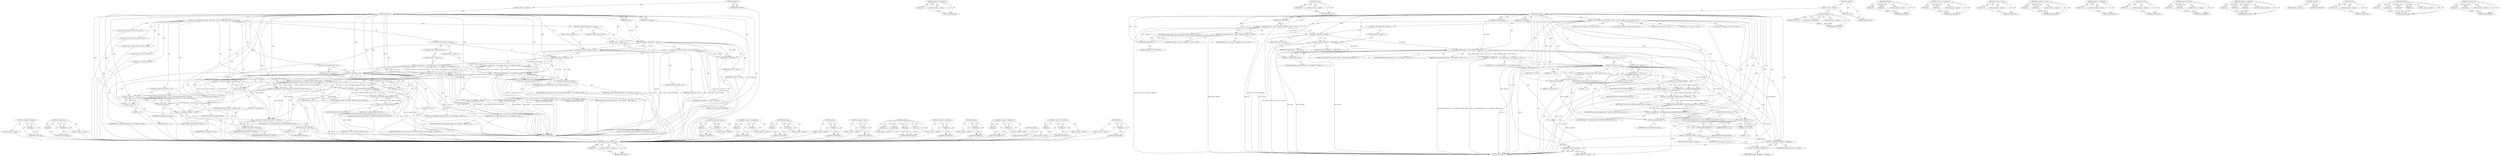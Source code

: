 digraph "&lt;operator&gt;.or" {
vulnerable_142 [label=<(METHOD,&lt;operator&gt;.addressOf)>];
vulnerable_143 [label=<(PARAM,p1)>];
vulnerable_144 [label=<(BLOCK,&lt;empty&gt;,&lt;empty&gt;)>];
vulnerable_145 [label=<(METHOD_RETURN,ANY)>];
vulnerable_164 [label=<(METHOD,&lt;operator&gt;.or)>];
vulnerable_165 [label=<(PARAM,p1)>];
vulnerable_166 [label=<(PARAM,p2)>];
vulnerable_167 [label=<(BLOCK,&lt;empty&gt;,&lt;empty&gt;)>];
vulnerable_168 [label=<(METHOD_RETURN,ANY)>];
vulnerable_6 [label=<(METHOD,&lt;global&gt;)<SUB>1</SUB>>];
vulnerable_7 [label=<(BLOCK,&lt;empty&gt;,&lt;empty&gt;)<SUB>1</SUB>>];
vulnerable_8 [label=<(METHOD,xmkstemp)<SUB>1</SUB>>];
vulnerable_9 [label=<(PARAM,char **tmpname)<SUB>1</SUB>>];
vulnerable_10 [label=<(PARAM,char *dir)<SUB>1</SUB>>];
vulnerable_11 [label=<(BLOCK,{
 	char *localtmp;
	char *tmpenv;
 	mode_t old...,{
 	char *localtmp;
	char *tmpenv;
 	mode_t old...)<SUB>2</SUB>>];
vulnerable_12 [label="<(LOCAL,char* localtmp: char*)<SUB>3</SUB>>"];
vulnerable_13 [label="<(LOCAL,char* tmpenv: char*)<SUB>4</SUB>>"];
vulnerable_14 [label="<(LOCAL,mode_t old_mode: mode_t)<SUB>5</SUB>>"];
vulnerable_15 [label="<(LOCAL,int fd: int)<SUB>6</SUB>>"];
vulnerable_16 [label="<(LOCAL,int rc: int)<SUB>6</SUB>>"];
vulnerable_17 [label=<(CONTROL_STRUCTURE,IF,if (dir != NULL))<SUB>10</SUB>>];
vulnerable_18 [label=<(&lt;operator&gt;.notEquals,dir != NULL)<SUB>10</SUB>>];
vulnerable_19 [label=<(IDENTIFIER,dir,dir != NULL)<SUB>10</SUB>>];
vulnerable_20 [label=<(IDENTIFIER,NULL,dir != NULL)<SUB>10</SUB>>];
vulnerable_21 [label=<(BLOCK,&lt;empty&gt;,&lt;empty&gt;)<SUB>11</SUB>>];
vulnerable_22 [label=<(&lt;operator&gt;.assignment,tmpenv = dir)<SUB>11</SUB>>];
vulnerable_23 [label=<(IDENTIFIER,tmpenv,tmpenv = dir)<SUB>11</SUB>>];
vulnerable_24 [label=<(IDENTIFIER,dir,tmpenv = dir)<SUB>11</SUB>>];
vulnerable_25 [label=<(CONTROL_STRUCTURE,ELSE,else)<SUB>13</SUB>>];
vulnerable_26 [label=<(BLOCK,&lt;empty&gt;,&lt;empty&gt;)<SUB>13</SUB>>];
vulnerable_27 [label=<(&lt;operator&gt;.assignment,tmpenv = getenv(&quot;TMPDIR&quot;))<SUB>13</SUB>>];
vulnerable_28 [label=<(IDENTIFIER,tmpenv,tmpenv = getenv(&quot;TMPDIR&quot;))<SUB>13</SUB>>];
vulnerable_29 [label=<(getenv,getenv(&quot;TMPDIR&quot;))<SUB>13</SUB>>];
vulnerable_30 [label=<(LITERAL,&quot;TMPDIR&quot;,getenv(&quot;TMPDIR&quot;))<SUB>13</SUB>>];
vulnerable_31 [label=<(CONTROL_STRUCTURE,IF,if (tmpenv))<SUB>14</SUB>>];
vulnerable_32 [label=<(IDENTIFIER,tmpenv,if (tmpenv))<SUB>14</SUB>>];
vulnerable_33 [label=<(BLOCK,&lt;empty&gt;,&lt;empty&gt;)<SUB>15</SUB>>];
vulnerable_34 [label=<(&lt;operator&gt;.assignment,rc = asprintf(&amp;localtmp, &quot;%s/%s.XXXXXX&quot;, tmpenv...)<SUB>15</SUB>>];
vulnerable_35 [label=<(IDENTIFIER,rc,rc = asprintf(&amp;localtmp, &quot;%s/%s.XXXXXX&quot;, tmpenv...)<SUB>15</SUB>>];
vulnerable_36 [label=<(asprintf,asprintf(&amp;localtmp, &quot;%s/%s.XXXXXX&quot;, tmpenv,
			...)<SUB>15</SUB>>];
vulnerable_37 [label=<(&lt;operator&gt;.addressOf,&amp;localtmp)<SUB>15</SUB>>];
vulnerable_38 [label=<(IDENTIFIER,localtmp,asprintf(&amp;localtmp, &quot;%s/%s.XXXXXX&quot;, tmpenv,
			...)<SUB>15</SUB>>];
vulnerable_39 [label=<(LITERAL,&quot;%s/%s.XXXXXX&quot;,asprintf(&amp;localtmp, &quot;%s/%s.XXXXXX&quot;, tmpenv,
			...)<SUB>15</SUB>>];
vulnerable_40 [label=<(IDENTIFIER,tmpenv,asprintf(&amp;localtmp, &quot;%s/%s.XXXXXX&quot;, tmpenv,
			...)<SUB>15</SUB>>];
vulnerable_41 [label=<(IDENTIFIER,program_invocation_short_name,asprintf(&amp;localtmp, &quot;%s/%s.XXXXXX&quot;, tmpenv,
			...)<SUB>16</SUB>>];
vulnerable_42 [label=<(CONTROL_STRUCTURE,ELSE,else)<SUB>18</SUB>>];
vulnerable_43 [label=<(BLOCK,&lt;empty&gt;,&lt;empty&gt;)<SUB>18</SUB>>];
vulnerable_44 [label=<(&lt;operator&gt;.assignment,rc = asprintf(&amp;localtmp, &quot;%s/%s.XXXXXX&quot;, _PATH_...)<SUB>18</SUB>>];
vulnerable_45 [label=<(IDENTIFIER,rc,rc = asprintf(&amp;localtmp, &quot;%s/%s.XXXXXX&quot;, _PATH_...)<SUB>18</SUB>>];
vulnerable_46 [label=<(asprintf,asprintf(&amp;localtmp, &quot;%s/%s.XXXXXX&quot;, _PATH_TMP,
...)<SUB>18</SUB>>];
vulnerable_47 [label=<(&lt;operator&gt;.addressOf,&amp;localtmp)<SUB>18</SUB>>];
vulnerable_48 [label=<(IDENTIFIER,localtmp,asprintf(&amp;localtmp, &quot;%s/%s.XXXXXX&quot;, _PATH_TMP,
...)<SUB>18</SUB>>];
vulnerable_49 [label=<(LITERAL,&quot;%s/%s.XXXXXX&quot;,asprintf(&amp;localtmp, &quot;%s/%s.XXXXXX&quot;, _PATH_TMP,
...)<SUB>18</SUB>>];
vulnerable_50 [label=<(IDENTIFIER,_PATH_TMP,asprintf(&amp;localtmp, &quot;%s/%s.XXXXXX&quot;, _PATH_TMP,
...)<SUB>18</SUB>>];
vulnerable_51 [label=<(IDENTIFIER,program_invocation_short_name,asprintf(&amp;localtmp, &quot;%s/%s.XXXXXX&quot;, _PATH_TMP,
...)<SUB>19</SUB>>];
vulnerable_52 [label=<(CONTROL_STRUCTURE,IF,if (rc &lt; 0))<SUB>21</SUB>>];
vulnerable_53 [label=<(&lt;operator&gt;.lessThan,rc &lt; 0)<SUB>21</SUB>>];
vulnerable_54 [label=<(IDENTIFIER,rc,rc &lt; 0)<SUB>21</SUB>>];
vulnerable_55 [label=<(LITERAL,0,rc &lt; 0)<SUB>21</SUB>>];
vulnerable_56 [label=<(BLOCK,&lt;empty&gt;,&lt;empty&gt;)<SUB>22</SUB>>];
vulnerable_57 [label=<(RETURN,return -1;,return -1;)<SUB>22</SUB>>];
vulnerable_58 [label=<(&lt;operator&gt;.minus,-1)<SUB>22</SUB>>];
vulnerable_59 [label=<(LITERAL,1,-1)<SUB>22</SUB>>];
vulnerable_60 [label=<(&lt;operator&gt;.assignment,old_mode = umask(077))<SUB>24</SUB>>];
vulnerable_61 [label=<(IDENTIFIER,old_mode,old_mode = umask(077))<SUB>24</SUB>>];
vulnerable_62 [label=<(umask,umask(077))<SUB>24</SUB>>];
vulnerable_63 [label=<(LITERAL,077,umask(077))<SUB>24</SUB>>];
vulnerable_64 [label=<(&lt;operator&gt;.assignment,fd = mkostemp(localtmp, O_RDWR|O_CREAT|O_EXCL|O...)<SUB>25</SUB>>];
vulnerable_65 [label=<(IDENTIFIER,fd,fd = mkostemp(localtmp, O_RDWR|O_CREAT|O_EXCL|O...)<SUB>25</SUB>>];
vulnerable_66 [label=<(mkostemp,mkostemp(localtmp, O_RDWR|O_CREAT|O_EXCL|O_CLOE...)<SUB>25</SUB>>];
vulnerable_67 [label=<(IDENTIFIER,localtmp,mkostemp(localtmp, O_RDWR|O_CREAT|O_EXCL|O_CLOE...)<SUB>25</SUB>>];
vulnerable_68 [label=<(&lt;operator&gt;.or,O_RDWR|O_CREAT|O_EXCL|O_CLOEXEC)<SUB>25</SUB>>];
vulnerable_69 [label=<(&lt;operator&gt;.or,O_RDWR|O_CREAT|O_EXCL)<SUB>25</SUB>>];
vulnerable_70 [label=<(&lt;operator&gt;.or,O_RDWR|O_CREAT)<SUB>25</SUB>>];
vulnerable_71 [label=<(IDENTIFIER,O_RDWR,O_RDWR|O_CREAT)<SUB>25</SUB>>];
vulnerable_72 [label=<(IDENTIFIER,O_CREAT,O_RDWR|O_CREAT)<SUB>25</SUB>>];
vulnerable_73 [label=<(IDENTIFIER,O_EXCL,O_RDWR|O_CREAT|O_EXCL)<SUB>25</SUB>>];
vulnerable_74 [label=<(IDENTIFIER,O_CLOEXEC,O_RDWR|O_CREAT|O_EXCL|O_CLOEXEC)<SUB>25</SUB>>];
vulnerable_75 [label=<(umask,umask(old_mode))<SUB>26</SUB>>];
vulnerable_76 [label=<(IDENTIFIER,old_mode,umask(old_mode))<SUB>26</SUB>>];
vulnerable_77 [label=<(CONTROL_STRUCTURE,IF,if (fd == -1))<SUB>27</SUB>>];
vulnerable_78 [label=<(&lt;operator&gt;.equals,fd == -1)<SUB>27</SUB>>];
vulnerable_79 [label=<(IDENTIFIER,fd,fd == -1)<SUB>27</SUB>>];
vulnerable_80 [label=<(&lt;operator&gt;.minus,-1)<SUB>27</SUB>>];
vulnerable_81 [label=<(LITERAL,1,-1)<SUB>27</SUB>>];
vulnerable_82 [label=<(BLOCK,{
		free(localtmp);
		localtmp = NULL;
	},{
		free(localtmp);
		localtmp = NULL;
	})<SUB>27</SUB>>];
vulnerable_83 [label=<(free,free(localtmp))<SUB>28</SUB>>];
vulnerable_84 [label=<(IDENTIFIER,localtmp,free(localtmp))<SUB>28</SUB>>];
vulnerable_85 [label=<(&lt;operator&gt;.assignment,localtmp = NULL)<SUB>29</SUB>>];
vulnerable_86 [label=<(IDENTIFIER,localtmp,localtmp = NULL)<SUB>29</SUB>>];
vulnerable_87 [label=<(IDENTIFIER,NULL,localtmp = NULL)<SUB>29</SUB>>];
vulnerable_88 [label=<(&lt;operator&gt;.assignment,*tmpname = localtmp)<SUB>31</SUB>>];
vulnerable_89 [label=<(&lt;operator&gt;.indirection,*tmpname)<SUB>31</SUB>>];
vulnerable_90 [label=<(IDENTIFIER,tmpname,*tmpname = localtmp)<SUB>31</SUB>>];
vulnerable_91 [label=<(IDENTIFIER,localtmp,*tmpname = localtmp)<SUB>31</SUB>>];
vulnerable_92 [label=<(RETURN,return fd;,return fd;)<SUB>32</SUB>>];
vulnerable_93 [label=<(IDENTIFIER,fd,return fd;)<SUB>32</SUB>>];
vulnerable_94 [label=<(METHOD_RETURN,int)<SUB>1</SUB>>];
vulnerable_96 [label=<(METHOD_RETURN,ANY)<SUB>1</SUB>>];
vulnerable_169 [label=<(METHOD,&lt;operator&gt;.equals)>];
vulnerable_170 [label=<(PARAM,p1)>];
vulnerable_171 [label=<(PARAM,p2)>];
vulnerable_172 [label=<(BLOCK,&lt;empty&gt;,&lt;empty&gt;)>];
vulnerable_173 [label=<(METHOD_RETURN,ANY)>];
vulnerable_126 [label=<(METHOD,&lt;operator&gt;.assignment)>];
vulnerable_127 [label=<(PARAM,p1)>];
vulnerable_128 [label=<(PARAM,p2)>];
vulnerable_129 [label=<(BLOCK,&lt;empty&gt;,&lt;empty&gt;)>];
vulnerable_130 [label=<(METHOD_RETURN,ANY)>];
vulnerable_159 [label=<(METHOD,mkostemp)>];
vulnerable_160 [label=<(PARAM,p1)>];
vulnerable_161 [label=<(PARAM,p2)>];
vulnerable_162 [label=<(BLOCK,&lt;empty&gt;,&lt;empty&gt;)>];
vulnerable_163 [label=<(METHOD_RETURN,ANY)>];
vulnerable_155 [label=<(METHOD,umask)>];
vulnerable_156 [label=<(PARAM,p1)>];
vulnerable_157 [label=<(BLOCK,&lt;empty&gt;,&lt;empty&gt;)>];
vulnerable_158 [label=<(METHOD_RETURN,ANY)>];
vulnerable_151 [label=<(METHOD,&lt;operator&gt;.minus)>];
vulnerable_152 [label=<(PARAM,p1)>];
vulnerable_153 [label=<(BLOCK,&lt;empty&gt;,&lt;empty&gt;)>];
vulnerable_154 [label=<(METHOD_RETURN,ANY)>];
vulnerable_135 [label=<(METHOD,asprintf)>];
vulnerable_136 [label=<(PARAM,p1)>];
vulnerable_137 [label=<(PARAM,p2)>];
vulnerable_138 [label=<(PARAM,p3)>];
vulnerable_139 [label=<(PARAM,p4)>];
vulnerable_140 [label=<(BLOCK,&lt;empty&gt;,&lt;empty&gt;)>];
vulnerable_141 [label=<(METHOD_RETURN,ANY)>];
vulnerable_178 [label=<(METHOD,&lt;operator&gt;.indirection)>];
vulnerable_179 [label=<(PARAM,p1)>];
vulnerable_180 [label=<(BLOCK,&lt;empty&gt;,&lt;empty&gt;)>];
vulnerable_181 [label=<(METHOD_RETURN,ANY)>];
vulnerable_131 [label=<(METHOD,getenv)>];
vulnerable_132 [label=<(PARAM,p1)>];
vulnerable_133 [label=<(BLOCK,&lt;empty&gt;,&lt;empty&gt;)>];
vulnerable_134 [label=<(METHOD_RETURN,ANY)>];
vulnerable_121 [label=<(METHOD,&lt;operator&gt;.notEquals)>];
vulnerable_122 [label=<(PARAM,p1)>];
vulnerable_123 [label=<(PARAM,p2)>];
vulnerable_124 [label=<(BLOCK,&lt;empty&gt;,&lt;empty&gt;)>];
vulnerable_125 [label=<(METHOD_RETURN,ANY)>];
vulnerable_115 [label=<(METHOD,&lt;global&gt;)<SUB>1</SUB>>];
vulnerable_116 [label=<(BLOCK,&lt;empty&gt;,&lt;empty&gt;)>];
vulnerable_117 [label=<(METHOD_RETURN,ANY)>];
vulnerable_146 [label=<(METHOD,&lt;operator&gt;.lessThan)>];
vulnerable_147 [label=<(PARAM,p1)>];
vulnerable_148 [label=<(PARAM,p2)>];
vulnerable_149 [label=<(BLOCK,&lt;empty&gt;,&lt;empty&gt;)>];
vulnerable_150 [label=<(METHOD_RETURN,ANY)>];
vulnerable_174 [label=<(METHOD,free)>];
vulnerable_175 [label=<(PARAM,p1)>];
vulnerable_176 [label=<(BLOCK,&lt;empty&gt;,&lt;empty&gt;)>];
vulnerable_177 [label=<(METHOD_RETURN,ANY)>];
fixed_178 [label=<(METHOD,&lt;operator&gt;.indirection)>];
fixed_179 [label=<(PARAM,p1)>];
fixed_180 [label=<(BLOCK,&lt;empty&gt;,&lt;empty&gt;)>];
fixed_181 [label=<(METHOD_RETURN,ANY)>];
fixed_131 [label=<(METHOD,&lt;operator&gt;.logicalNot)>];
fixed_132 [label=<(PARAM,p1)>];
fixed_133 [label=<(BLOCK,&lt;empty&gt;,&lt;empty&gt;)>];
fixed_134 [label=<(METHOD_RETURN,ANY)>];
fixed_155 [label=<(METHOD,umask)>];
fixed_156 [label=<(PARAM,p1)>];
fixed_157 [label=<(BLOCK,&lt;empty&gt;,&lt;empty&gt;)>];
fixed_158 [label=<(METHOD_RETURN,ANY)>];
fixed_6 [label=<(METHOD,&lt;global&gt;)<SUB>1</SUB>>];
fixed_7 [label=<(BLOCK,&lt;empty&gt;,&lt;empty&gt;)<SUB>1</SUB>>];
fixed_8 [label=<(METHOD,xmkstemp)<SUB>1</SUB>>];
fixed_9 [label=<(PARAM,char **tmpname)<SUB>1</SUB>>];
fixed_10 [label=<(PARAM,char *dir)<SUB>1</SUB>>];
fixed_11 [label=<(BLOCK,&lt;empty&gt;,&lt;empty&gt;)>];
fixed_12 [label=<(METHOD_RETURN,int)<SUB>1</SUB>>];
fixed_14 [label=<(UNKNOWN,),))<SUB>1</SUB>>];
fixed_15 [label=<(METHOD,xmkstemp)<SUB>2</SUB>>];
fixed_16 [label=<(PARAM,char **tmpname)<SUB>2</SUB>>];
fixed_17 [label=<(PARAM,const char *dir)<SUB>2</SUB>>];
fixed_18 [label=<(PARAM,const char *prefix)<SUB>2</SUB>>];
fixed_19 [label=<(BLOCK,{
 	char *localtmp;
	const char *tmpenv;
 	mode...,{
 	char *localtmp;
	const char *tmpenv;
 	mode...)<SUB>3</SUB>>];
fixed_20 [label="<(LOCAL,char* localtmp: char*)<SUB>4</SUB>>"];
fixed_21 [label="<(LOCAL,const char* tmpenv: char*)<SUB>5</SUB>>"];
fixed_22 [label="<(LOCAL,mode_t old_mode: mode_t)<SUB>6</SUB>>"];
fixed_23 [label="<(LOCAL,int fd: int)<SUB>7</SUB>>"];
fixed_24 [label="<(LOCAL,int rc: int)<SUB>7</SUB>>"];
fixed_25 [label="<(&lt;operator&gt;.assignment,tmpenv = dir ? dir : getenv(&quot;TMPDIR&quot;))<SUB>11</SUB>>"];
fixed_26 [label="<(IDENTIFIER,tmpenv,tmpenv = dir ? dir : getenv(&quot;TMPDIR&quot;))<SUB>11</SUB>>"];
fixed_27 [label="<(&lt;operator&gt;.conditional,dir ? dir : getenv(&quot;TMPDIR&quot;))<SUB>11</SUB>>"];
fixed_28 [label="<(IDENTIFIER,dir,dir ? dir : getenv(&quot;TMPDIR&quot;))<SUB>11</SUB>>"];
fixed_29 [label="<(IDENTIFIER,dir,dir ? dir : getenv(&quot;TMPDIR&quot;))<SUB>11</SUB>>"];
fixed_30 [label=<(getenv,getenv(&quot;TMPDIR&quot;))<SUB>11</SUB>>];
fixed_31 [label=<(LITERAL,&quot;TMPDIR&quot;,getenv(&quot;TMPDIR&quot;))<SUB>11</SUB>>];
fixed_32 [label=<(CONTROL_STRUCTURE,IF,if (!tmpenv))<SUB>12</SUB>>];
fixed_33 [label=<(&lt;operator&gt;.logicalNot,!tmpenv)<SUB>12</SUB>>];
fixed_34 [label=<(IDENTIFIER,tmpenv,!tmpenv)<SUB>12</SUB>>];
fixed_35 [label=<(BLOCK,&lt;empty&gt;,&lt;empty&gt;)<SUB>13</SUB>>];
fixed_36 [label=<(&lt;operator&gt;.assignment,tmpenv = _PATH_TMP)<SUB>13</SUB>>];
fixed_37 [label=<(IDENTIFIER,tmpenv,tmpenv = _PATH_TMP)<SUB>13</SUB>>];
fixed_38 [label=<(IDENTIFIER,_PATH_TMP,tmpenv = _PATH_TMP)<SUB>13</SUB>>];
fixed_39 [label=<(&lt;operator&gt;.assignment,rc = asprintf(&amp;localtmp, &quot;%s/%s.XXXXXX&quot;, tmpenv...)<SUB>15</SUB>>];
fixed_40 [label=<(IDENTIFIER,rc,rc = asprintf(&amp;localtmp, &quot;%s/%s.XXXXXX&quot;, tmpenv...)<SUB>15</SUB>>];
fixed_41 [label=<(asprintf,asprintf(&amp;localtmp, &quot;%s/%s.XXXXXX&quot;, tmpenv, pre...)<SUB>15</SUB>>];
fixed_42 [label=<(&lt;operator&gt;.addressOf,&amp;localtmp)<SUB>15</SUB>>];
fixed_43 [label=<(IDENTIFIER,localtmp,asprintf(&amp;localtmp, &quot;%s/%s.XXXXXX&quot;, tmpenv, pre...)<SUB>15</SUB>>];
fixed_44 [label=<(LITERAL,&quot;%s/%s.XXXXXX&quot;,asprintf(&amp;localtmp, &quot;%s/%s.XXXXXX&quot;, tmpenv, pre...)<SUB>15</SUB>>];
fixed_45 [label=<(IDENTIFIER,tmpenv,asprintf(&amp;localtmp, &quot;%s/%s.XXXXXX&quot;, tmpenv, pre...)<SUB>15</SUB>>];
fixed_46 [label=<(IDENTIFIER,prefix,asprintf(&amp;localtmp, &quot;%s/%s.XXXXXX&quot;, tmpenv, pre...)<SUB>15</SUB>>];
fixed_47 [label=<(CONTROL_STRUCTURE,IF,if (rc &lt; 0))<SUB>16</SUB>>];
fixed_48 [label=<(&lt;operator&gt;.lessThan,rc &lt; 0)<SUB>16</SUB>>];
fixed_49 [label=<(IDENTIFIER,rc,rc &lt; 0)<SUB>16</SUB>>];
fixed_50 [label=<(LITERAL,0,rc &lt; 0)<SUB>16</SUB>>];
fixed_51 [label=<(BLOCK,&lt;empty&gt;,&lt;empty&gt;)<SUB>17</SUB>>];
fixed_52 [label=<(RETURN,return -1;,return -1;)<SUB>17</SUB>>];
fixed_53 [label=<(&lt;operator&gt;.minus,-1)<SUB>17</SUB>>];
fixed_54 [label=<(LITERAL,1,-1)<SUB>17</SUB>>];
fixed_55 [label=<(&lt;operator&gt;.assignment,old_mode = umask(077))<SUB>19</SUB>>];
fixed_56 [label=<(IDENTIFIER,old_mode,old_mode = umask(077))<SUB>19</SUB>>];
fixed_57 [label=<(umask,umask(077))<SUB>19</SUB>>];
fixed_58 [label=<(LITERAL,077,umask(077))<SUB>19</SUB>>];
fixed_59 [label=<(&lt;operator&gt;.assignment,fd = mkostemp(localtmp, O_RDWR|O_CREAT|O_EXCL|O...)<SUB>20</SUB>>];
fixed_60 [label=<(IDENTIFIER,fd,fd = mkostemp(localtmp, O_RDWR|O_CREAT|O_EXCL|O...)<SUB>20</SUB>>];
fixed_61 [label=<(mkostemp,mkostemp(localtmp, O_RDWR|O_CREAT|O_EXCL|O_CLOE...)<SUB>20</SUB>>];
fixed_62 [label=<(IDENTIFIER,localtmp,mkostemp(localtmp, O_RDWR|O_CREAT|O_EXCL|O_CLOE...)<SUB>20</SUB>>];
fixed_63 [label=<(&lt;operator&gt;.or,O_RDWR|O_CREAT|O_EXCL|O_CLOEXEC)<SUB>20</SUB>>];
fixed_64 [label=<(&lt;operator&gt;.or,O_RDWR|O_CREAT|O_EXCL)<SUB>20</SUB>>];
fixed_65 [label=<(&lt;operator&gt;.or,O_RDWR|O_CREAT)<SUB>20</SUB>>];
fixed_66 [label=<(IDENTIFIER,O_RDWR,O_RDWR|O_CREAT)<SUB>20</SUB>>];
fixed_67 [label=<(IDENTIFIER,O_CREAT,O_RDWR|O_CREAT)<SUB>20</SUB>>];
fixed_68 [label=<(IDENTIFIER,O_EXCL,O_RDWR|O_CREAT|O_EXCL)<SUB>20</SUB>>];
fixed_69 [label=<(IDENTIFIER,O_CLOEXEC,O_RDWR|O_CREAT|O_EXCL|O_CLOEXEC)<SUB>20</SUB>>];
fixed_70 [label=<(umask,umask(old_mode))<SUB>21</SUB>>];
fixed_71 [label=<(IDENTIFIER,old_mode,umask(old_mode))<SUB>21</SUB>>];
fixed_72 [label=<(CONTROL_STRUCTURE,IF,if (fd == -1))<SUB>22</SUB>>];
fixed_73 [label=<(&lt;operator&gt;.equals,fd == -1)<SUB>22</SUB>>];
fixed_74 [label=<(IDENTIFIER,fd,fd == -1)<SUB>22</SUB>>];
fixed_75 [label=<(&lt;operator&gt;.minus,-1)<SUB>22</SUB>>];
fixed_76 [label=<(LITERAL,1,-1)<SUB>22</SUB>>];
fixed_77 [label=<(BLOCK,{
		free(localtmp);
		localtmp = NULL;
	},{
		free(localtmp);
		localtmp = NULL;
	})<SUB>22</SUB>>];
fixed_78 [label=<(free,free(localtmp))<SUB>23</SUB>>];
fixed_79 [label=<(IDENTIFIER,localtmp,free(localtmp))<SUB>23</SUB>>];
fixed_80 [label=<(&lt;operator&gt;.assignment,localtmp = NULL)<SUB>24</SUB>>];
fixed_81 [label=<(IDENTIFIER,localtmp,localtmp = NULL)<SUB>24</SUB>>];
fixed_82 [label=<(IDENTIFIER,NULL,localtmp = NULL)<SUB>24</SUB>>];
fixed_83 [label=<(&lt;operator&gt;.assignment,*tmpname = localtmp)<SUB>26</SUB>>];
fixed_84 [label=<(&lt;operator&gt;.indirection,*tmpname)<SUB>26</SUB>>];
fixed_85 [label=<(IDENTIFIER,tmpname,*tmpname = localtmp)<SUB>26</SUB>>];
fixed_86 [label=<(IDENTIFIER,localtmp,*tmpname = localtmp)<SUB>26</SUB>>];
fixed_87 [label=<(RETURN,return fd;,return fd;)<SUB>27</SUB>>];
fixed_88 [label=<(IDENTIFIER,fd,return fd;)<SUB>27</SUB>>];
fixed_89 [label=<(METHOD_RETURN,int)<SUB>2</SUB>>];
fixed_91 [label=<(METHOD_RETURN,ANY)<SUB>1</SUB>>];
fixed_159 [label=<(METHOD,mkostemp)>];
fixed_160 [label=<(PARAM,p1)>];
fixed_161 [label=<(PARAM,p2)>];
fixed_162 [label=<(BLOCK,&lt;empty&gt;,&lt;empty&gt;)>];
fixed_163 [label=<(METHOD_RETURN,ANY)>];
fixed_116 [label=<(METHOD,&lt;operator&gt;.assignment)>];
fixed_117 [label=<(PARAM,p1)>];
fixed_118 [label=<(PARAM,p2)>];
fixed_119 [label=<(BLOCK,&lt;empty&gt;,&lt;empty&gt;)>];
fixed_120 [label=<(METHOD_RETURN,ANY)>];
fixed_151 [label=<(METHOD,&lt;operator&gt;.minus)>];
fixed_152 [label=<(PARAM,p1)>];
fixed_153 [label=<(BLOCK,&lt;empty&gt;,&lt;empty&gt;)>];
fixed_154 [label=<(METHOD_RETURN,ANY)>];
fixed_146 [label=<(METHOD,&lt;operator&gt;.lessThan)>];
fixed_147 [label=<(PARAM,p1)>];
fixed_148 [label=<(PARAM,p2)>];
fixed_149 [label=<(BLOCK,&lt;empty&gt;,&lt;empty&gt;)>];
fixed_150 [label=<(METHOD_RETURN,ANY)>];
fixed_142 [label=<(METHOD,&lt;operator&gt;.addressOf)>];
fixed_143 [label=<(PARAM,p1)>];
fixed_144 [label=<(BLOCK,&lt;empty&gt;,&lt;empty&gt;)>];
fixed_145 [label=<(METHOD_RETURN,ANY)>];
fixed_127 [label=<(METHOD,getenv)>];
fixed_128 [label=<(PARAM,p1)>];
fixed_129 [label=<(BLOCK,&lt;empty&gt;,&lt;empty&gt;)>];
fixed_130 [label=<(METHOD_RETURN,ANY)>];
fixed_169 [label=<(METHOD,&lt;operator&gt;.equals)>];
fixed_170 [label=<(PARAM,p1)>];
fixed_171 [label=<(PARAM,p2)>];
fixed_172 [label=<(BLOCK,&lt;empty&gt;,&lt;empty&gt;)>];
fixed_173 [label=<(METHOD_RETURN,ANY)>];
fixed_121 [label=<(METHOD,&lt;operator&gt;.conditional)>];
fixed_122 [label=<(PARAM,p1)>];
fixed_123 [label=<(PARAM,p2)>];
fixed_124 [label=<(PARAM,p3)>];
fixed_125 [label=<(BLOCK,&lt;empty&gt;,&lt;empty&gt;)>];
fixed_126 [label=<(METHOD_RETURN,ANY)>];
fixed_110 [label=<(METHOD,&lt;global&gt;)<SUB>1</SUB>>];
fixed_111 [label=<(BLOCK,&lt;empty&gt;,&lt;empty&gt;)>];
fixed_112 [label=<(METHOD_RETURN,ANY)>];
fixed_174 [label=<(METHOD,free)>];
fixed_175 [label=<(PARAM,p1)>];
fixed_176 [label=<(BLOCK,&lt;empty&gt;,&lt;empty&gt;)>];
fixed_177 [label=<(METHOD_RETURN,ANY)>];
fixed_135 [label=<(METHOD,asprintf)>];
fixed_136 [label=<(PARAM,p1)>];
fixed_137 [label=<(PARAM,p2)>];
fixed_138 [label=<(PARAM,p3)>];
fixed_139 [label=<(PARAM,p4)>];
fixed_140 [label=<(BLOCK,&lt;empty&gt;,&lt;empty&gt;)>];
fixed_141 [label=<(METHOD_RETURN,ANY)>];
fixed_164 [label=<(METHOD,&lt;operator&gt;.or)>];
fixed_165 [label=<(PARAM,p1)>];
fixed_166 [label=<(PARAM,p2)>];
fixed_167 [label=<(BLOCK,&lt;empty&gt;,&lt;empty&gt;)>];
fixed_168 [label=<(METHOD_RETURN,ANY)>];
vulnerable_142 -> vulnerable_143  [key=0, label="AST: "];
vulnerable_142 -> vulnerable_143  [key=1, label="DDG: "];
vulnerable_142 -> vulnerable_144  [key=0, label="AST: "];
vulnerable_142 -> vulnerable_145  [key=0, label="AST: "];
vulnerable_142 -> vulnerable_145  [key=1, label="CFG: "];
vulnerable_143 -> vulnerable_145  [key=0, label="DDG: p1"];
vulnerable_144 -> fixed_178  [key=0];
vulnerable_145 -> fixed_178  [key=0];
vulnerable_164 -> vulnerable_165  [key=0, label="AST: "];
vulnerable_164 -> vulnerable_165  [key=1, label="DDG: "];
vulnerable_164 -> vulnerable_167  [key=0, label="AST: "];
vulnerable_164 -> vulnerable_166  [key=0, label="AST: "];
vulnerable_164 -> vulnerable_166  [key=1, label="DDG: "];
vulnerable_164 -> vulnerable_168  [key=0, label="AST: "];
vulnerable_164 -> vulnerable_168  [key=1, label="CFG: "];
vulnerable_165 -> vulnerable_168  [key=0, label="DDG: p1"];
vulnerable_166 -> vulnerable_168  [key=0, label="DDG: p2"];
vulnerable_167 -> fixed_178  [key=0];
vulnerable_168 -> fixed_178  [key=0];
vulnerable_6 -> vulnerable_7  [key=0, label="AST: "];
vulnerable_6 -> vulnerable_96  [key=0, label="AST: "];
vulnerable_6 -> vulnerable_96  [key=1, label="CFG: "];
vulnerable_7 -> vulnerable_8  [key=0, label="AST: "];
vulnerable_8 -> vulnerable_9  [key=0, label="AST: "];
vulnerable_8 -> vulnerable_9  [key=1, label="DDG: "];
vulnerable_8 -> vulnerable_10  [key=0, label="AST: "];
vulnerable_8 -> vulnerable_10  [key=1, label="DDG: "];
vulnerable_8 -> vulnerable_11  [key=0, label="AST: "];
vulnerable_8 -> vulnerable_94  [key=0, label="AST: "];
vulnerable_8 -> vulnerable_18  [key=0, label="CFG: "];
vulnerable_8 -> vulnerable_18  [key=1, label="DDG: "];
vulnerable_8 -> vulnerable_88  [key=0, label="DDG: "];
vulnerable_8 -> vulnerable_32  [key=0, label="DDG: "];
vulnerable_8 -> vulnerable_75  [key=0, label="DDG: "];
vulnerable_8 -> vulnerable_93  [key=0, label="DDG: "];
vulnerable_8 -> vulnerable_22  [key=0, label="DDG: "];
vulnerable_8 -> vulnerable_53  [key=0, label="DDG: "];
vulnerable_8 -> vulnerable_62  [key=0, label="DDG: "];
vulnerable_8 -> vulnerable_66  [key=0, label="DDG: "];
vulnerable_8 -> vulnerable_78  [key=0, label="DDG: "];
vulnerable_8 -> vulnerable_85  [key=0, label="DDG: "];
vulnerable_8 -> vulnerable_68  [key=0, label="DDG: "];
vulnerable_8 -> vulnerable_80  [key=0, label="DDG: "];
vulnerable_8 -> vulnerable_83  [key=0, label="DDG: "];
vulnerable_8 -> vulnerable_36  [key=0, label="DDG: "];
vulnerable_8 -> vulnerable_58  [key=0, label="DDG: "];
vulnerable_8 -> vulnerable_69  [key=0, label="DDG: "];
vulnerable_8 -> vulnerable_29  [key=0, label="DDG: "];
vulnerable_8 -> vulnerable_46  [key=0, label="DDG: "];
vulnerable_8 -> vulnerable_70  [key=0, label="DDG: "];
vulnerable_9 -> vulnerable_94  [key=0, label="DDG: tmpname"];
vulnerable_10 -> vulnerable_18  [key=0, label="DDG: dir"];
vulnerable_11 -> vulnerable_12  [key=0, label="AST: "];
vulnerable_11 -> vulnerable_13  [key=0, label="AST: "];
vulnerable_11 -> vulnerable_14  [key=0, label="AST: "];
vulnerable_11 -> vulnerable_15  [key=0, label="AST: "];
vulnerable_11 -> vulnerable_16  [key=0, label="AST: "];
vulnerable_11 -> vulnerable_17  [key=0, label="AST: "];
vulnerable_11 -> vulnerable_31  [key=0, label="AST: "];
vulnerable_11 -> vulnerable_52  [key=0, label="AST: "];
vulnerable_11 -> vulnerable_60  [key=0, label="AST: "];
vulnerable_11 -> vulnerable_64  [key=0, label="AST: "];
vulnerable_11 -> vulnerable_75  [key=0, label="AST: "];
vulnerable_11 -> vulnerable_77  [key=0, label="AST: "];
vulnerable_11 -> vulnerable_88  [key=0, label="AST: "];
vulnerable_11 -> vulnerable_92  [key=0, label="AST: "];
vulnerable_12 -> fixed_178  [key=0];
vulnerable_13 -> fixed_178  [key=0];
vulnerable_14 -> fixed_178  [key=0];
vulnerable_15 -> fixed_178  [key=0];
vulnerable_16 -> fixed_178  [key=0];
vulnerable_17 -> vulnerable_18  [key=0, label="AST: "];
vulnerable_17 -> vulnerable_21  [key=0, label="AST: "];
vulnerable_17 -> vulnerable_25  [key=0, label="AST: "];
vulnerable_18 -> vulnerable_19  [key=0, label="AST: "];
vulnerable_18 -> vulnerable_20  [key=0, label="AST: "];
vulnerable_18 -> vulnerable_22  [key=0, label="CFG: "];
vulnerable_18 -> vulnerable_22  [key=1, label="DDG: dir"];
vulnerable_18 -> vulnerable_22  [key=2, label="CDG: "];
vulnerable_18 -> vulnerable_29  [key=0, label="CFG: "];
vulnerable_18 -> vulnerable_29  [key=1, label="CDG: "];
vulnerable_18 -> vulnerable_94  [key=0, label="DDG: dir"];
vulnerable_18 -> vulnerable_94  [key=1, label="DDG: NULL"];
vulnerable_18 -> vulnerable_94  [key=2, label="DDG: dir != NULL"];
vulnerable_18 -> vulnerable_85  [key=0, label="DDG: NULL"];
vulnerable_18 -> vulnerable_27  [key=0, label="CDG: "];
vulnerable_19 -> fixed_178  [key=0];
vulnerable_20 -> fixed_178  [key=0];
vulnerable_21 -> vulnerable_22  [key=0, label="AST: "];
vulnerable_22 -> vulnerable_23  [key=0, label="AST: "];
vulnerable_22 -> vulnerable_24  [key=0, label="AST: "];
vulnerable_22 -> vulnerable_32  [key=0, label="CFG: "];
vulnerable_22 -> vulnerable_94  [key=0, label="DDG: tmpenv"];
vulnerable_22 -> vulnerable_94  [key=1, label="DDG: dir"];
vulnerable_22 -> vulnerable_94  [key=2, label="DDG: tmpenv = dir"];
vulnerable_22 -> vulnerable_36  [key=0, label="DDG: tmpenv"];
vulnerable_23 -> fixed_178  [key=0];
vulnerable_24 -> fixed_178  [key=0];
vulnerable_25 -> vulnerable_26  [key=0, label="AST: "];
vulnerable_26 -> vulnerable_27  [key=0, label="AST: "];
vulnerable_27 -> vulnerable_28  [key=0, label="AST: "];
vulnerable_27 -> vulnerable_29  [key=0, label="AST: "];
vulnerable_27 -> vulnerable_32  [key=0, label="CFG: "];
vulnerable_27 -> vulnerable_94  [key=0, label="DDG: tmpenv"];
vulnerable_27 -> vulnerable_94  [key=1, label="DDG: getenv(&quot;TMPDIR&quot;)"];
vulnerable_27 -> vulnerable_94  [key=2, label="DDG: tmpenv = getenv(&quot;TMPDIR&quot;)"];
vulnerable_27 -> vulnerable_36  [key=0, label="DDG: tmpenv"];
vulnerable_28 -> fixed_178  [key=0];
vulnerable_29 -> vulnerable_30  [key=0, label="AST: "];
vulnerable_29 -> vulnerable_27  [key=0, label="CFG: "];
vulnerable_29 -> vulnerable_27  [key=1, label="DDG: &quot;TMPDIR&quot;"];
vulnerable_30 -> fixed_178  [key=0];
vulnerable_31 -> vulnerable_32  [key=0, label="AST: "];
vulnerable_31 -> vulnerable_33  [key=0, label="AST: "];
vulnerable_31 -> vulnerable_42  [key=0, label="AST: "];
vulnerable_32 -> vulnerable_37  [key=0, label="CFG: "];
vulnerable_32 -> vulnerable_37  [key=1, label="CDG: "];
vulnerable_32 -> vulnerable_47  [key=0, label="CFG: "];
vulnerable_32 -> vulnerable_47  [key=1, label="CDG: "];
vulnerable_32 -> vulnerable_34  [key=0, label="CDG: "];
vulnerable_32 -> vulnerable_46  [key=0, label="CDG: "];
vulnerable_32 -> vulnerable_44  [key=0, label="CDG: "];
vulnerable_32 -> vulnerable_36  [key=0, label="CDG: "];
vulnerable_33 -> vulnerable_34  [key=0, label="AST: "];
vulnerable_34 -> vulnerable_35  [key=0, label="AST: "];
vulnerable_34 -> vulnerable_36  [key=0, label="AST: "];
vulnerable_34 -> vulnerable_53  [key=0, label="CFG: "];
vulnerable_34 -> vulnerable_53  [key=1, label="DDG: rc"];
vulnerable_34 -> vulnerable_94  [key=0, label="DDG: asprintf(&amp;localtmp, &quot;%s/%s.XXXXXX&quot;, tmpenv,
			  program_invocation_short_name)"];
vulnerable_34 -> vulnerable_94  [key=1, label="DDG: rc = asprintf(&amp;localtmp, &quot;%s/%s.XXXXXX&quot;, tmpenv,
			  program_invocation_short_name)"];
vulnerable_35 -> fixed_178  [key=0];
vulnerable_36 -> vulnerable_37  [key=0, label="AST: "];
vulnerable_36 -> vulnerable_39  [key=0, label="AST: "];
vulnerable_36 -> vulnerable_40  [key=0, label="AST: "];
vulnerable_36 -> vulnerable_41  [key=0, label="AST: "];
vulnerable_36 -> vulnerable_34  [key=0, label="CFG: "];
vulnerable_36 -> vulnerable_34  [key=1, label="DDG: &amp;localtmp"];
vulnerable_36 -> vulnerable_34  [key=2, label="DDG: &quot;%s/%s.XXXXXX&quot;"];
vulnerable_36 -> vulnerable_34  [key=3, label="DDG: tmpenv"];
vulnerable_36 -> vulnerable_34  [key=4, label="DDG: program_invocation_short_name"];
vulnerable_36 -> vulnerable_94  [key=0, label="DDG: &amp;localtmp"];
vulnerable_36 -> vulnerable_94  [key=1, label="DDG: tmpenv"];
vulnerable_36 -> vulnerable_94  [key=2, label="DDG: program_invocation_short_name"];
vulnerable_36 -> vulnerable_88  [key=0, label="DDG: &amp;localtmp"];
vulnerable_36 -> vulnerable_66  [key=0, label="DDG: &amp;localtmp"];
vulnerable_36 -> vulnerable_83  [key=0, label="DDG: &amp;localtmp"];
vulnerable_37 -> vulnerable_38  [key=0, label="AST: "];
vulnerable_37 -> vulnerable_36  [key=0, label="CFG: "];
vulnerable_38 -> fixed_178  [key=0];
vulnerable_39 -> fixed_178  [key=0];
vulnerable_40 -> fixed_178  [key=0];
vulnerable_41 -> fixed_178  [key=0];
vulnerable_42 -> vulnerable_43  [key=0, label="AST: "];
vulnerable_43 -> vulnerable_44  [key=0, label="AST: "];
vulnerable_44 -> vulnerable_45  [key=0, label="AST: "];
vulnerable_44 -> vulnerable_46  [key=0, label="AST: "];
vulnerable_44 -> vulnerable_53  [key=0, label="CFG: "];
vulnerable_44 -> vulnerable_53  [key=1, label="DDG: rc"];
vulnerable_44 -> vulnerable_94  [key=0, label="DDG: asprintf(&amp;localtmp, &quot;%s/%s.XXXXXX&quot;, _PATH_TMP,
			  program_invocation_short_name)"];
vulnerable_44 -> vulnerable_94  [key=1, label="DDG: rc = asprintf(&amp;localtmp, &quot;%s/%s.XXXXXX&quot;, _PATH_TMP,
			  program_invocation_short_name)"];
vulnerable_45 -> fixed_178  [key=0];
vulnerable_46 -> vulnerable_47  [key=0, label="AST: "];
vulnerable_46 -> vulnerable_49  [key=0, label="AST: "];
vulnerable_46 -> vulnerable_50  [key=0, label="AST: "];
vulnerable_46 -> vulnerable_51  [key=0, label="AST: "];
vulnerable_46 -> vulnerable_44  [key=0, label="CFG: "];
vulnerable_46 -> vulnerable_44  [key=1, label="DDG: &amp;localtmp"];
vulnerable_46 -> vulnerable_44  [key=2, label="DDG: &quot;%s/%s.XXXXXX&quot;"];
vulnerable_46 -> vulnerable_44  [key=3, label="DDG: _PATH_TMP"];
vulnerable_46 -> vulnerable_44  [key=4, label="DDG: program_invocation_short_name"];
vulnerable_46 -> vulnerable_94  [key=0, label="DDG: &amp;localtmp"];
vulnerable_46 -> vulnerable_94  [key=1, label="DDG: program_invocation_short_name"];
vulnerable_46 -> vulnerable_94  [key=2, label="DDG: _PATH_TMP"];
vulnerable_46 -> vulnerable_88  [key=0, label="DDG: &amp;localtmp"];
vulnerable_46 -> vulnerable_66  [key=0, label="DDG: &amp;localtmp"];
vulnerable_46 -> vulnerable_83  [key=0, label="DDG: &amp;localtmp"];
vulnerable_47 -> vulnerable_48  [key=0, label="AST: "];
vulnerable_47 -> vulnerable_46  [key=0, label="CFG: "];
vulnerable_48 -> fixed_178  [key=0];
vulnerable_49 -> fixed_178  [key=0];
vulnerable_50 -> fixed_178  [key=0];
vulnerable_51 -> fixed_178  [key=0];
vulnerable_52 -> vulnerable_53  [key=0, label="AST: "];
vulnerable_52 -> vulnerable_56  [key=0, label="AST: "];
vulnerable_53 -> vulnerable_54  [key=0, label="AST: "];
vulnerable_53 -> vulnerable_55  [key=0, label="AST: "];
vulnerable_53 -> vulnerable_58  [key=0, label="CFG: "];
vulnerable_53 -> vulnerable_58  [key=1, label="CDG: "];
vulnerable_53 -> vulnerable_62  [key=0, label="CFG: "];
vulnerable_53 -> vulnerable_62  [key=1, label="CDG: "];
vulnerable_53 -> vulnerable_94  [key=0, label="DDG: rc"];
vulnerable_53 -> vulnerable_94  [key=1, label="DDG: rc &lt; 0"];
vulnerable_53 -> vulnerable_68  [key=0, label="CDG: "];
vulnerable_53 -> vulnerable_60  [key=0, label="CDG: "];
vulnerable_53 -> vulnerable_64  [key=0, label="CDG: "];
vulnerable_53 -> vulnerable_57  [key=0, label="CDG: "];
vulnerable_53 -> vulnerable_89  [key=0, label="CDG: "];
vulnerable_53 -> vulnerable_66  [key=0, label="CDG: "];
vulnerable_53 -> vulnerable_75  [key=0, label="CDG: "];
vulnerable_53 -> vulnerable_69  [key=0, label="CDG: "];
vulnerable_53 -> vulnerable_92  [key=0, label="CDG: "];
vulnerable_53 -> vulnerable_80  [key=0, label="CDG: "];
vulnerable_53 -> vulnerable_88  [key=0, label="CDG: "];
vulnerable_53 -> vulnerable_70  [key=0, label="CDG: "];
vulnerable_53 -> vulnerable_78  [key=0, label="CDG: "];
vulnerable_54 -> fixed_178  [key=0];
vulnerable_55 -> fixed_178  [key=0];
vulnerable_56 -> vulnerable_57  [key=0, label="AST: "];
vulnerable_57 -> vulnerable_58  [key=0, label="AST: "];
vulnerable_57 -> vulnerable_94  [key=0, label="CFG: "];
vulnerable_57 -> vulnerable_94  [key=1, label="DDG: &lt;RET&gt;"];
vulnerable_58 -> vulnerable_59  [key=0, label="AST: "];
vulnerable_58 -> vulnerable_57  [key=0, label="CFG: "];
vulnerable_58 -> vulnerable_57  [key=1, label="DDG: -1"];
vulnerable_58 -> vulnerable_94  [key=0, label="DDG: -1"];
vulnerable_59 -> fixed_178  [key=0];
vulnerable_60 -> vulnerable_61  [key=0, label="AST: "];
vulnerable_60 -> vulnerable_62  [key=0, label="AST: "];
vulnerable_60 -> vulnerable_70  [key=0, label="CFG: "];
vulnerable_60 -> vulnerable_75  [key=0, label="DDG: old_mode"];
vulnerable_61 -> fixed_178  [key=0];
vulnerable_62 -> vulnerable_63  [key=0, label="AST: "];
vulnerable_62 -> vulnerable_60  [key=0, label="CFG: "];
vulnerable_62 -> vulnerable_60  [key=1, label="DDG: 077"];
vulnerable_63 -> fixed_178  [key=0];
vulnerable_64 -> vulnerable_65  [key=0, label="AST: "];
vulnerable_64 -> vulnerable_66  [key=0, label="AST: "];
vulnerable_64 -> vulnerable_75  [key=0, label="CFG: "];
vulnerable_64 -> vulnerable_78  [key=0, label="DDG: fd"];
vulnerable_65 -> fixed_178  [key=0];
vulnerable_66 -> vulnerable_67  [key=0, label="AST: "];
vulnerable_66 -> vulnerable_68  [key=0, label="AST: "];
vulnerable_66 -> vulnerable_64  [key=0, label="CFG: "];
vulnerable_66 -> vulnerable_64  [key=1, label="DDG: localtmp"];
vulnerable_66 -> vulnerable_64  [key=2, label="DDG: O_RDWR|O_CREAT|O_EXCL|O_CLOEXEC"];
vulnerable_66 -> vulnerable_88  [key=0, label="DDG: localtmp"];
vulnerable_66 -> vulnerable_83  [key=0, label="DDG: localtmp"];
vulnerable_67 -> fixed_178  [key=0];
vulnerable_68 -> vulnerable_69  [key=0, label="AST: "];
vulnerable_68 -> vulnerable_74  [key=0, label="AST: "];
vulnerable_68 -> vulnerable_66  [key=0, label="CFG: "];
vulnerable_68 -> vulnerable_66  [key=1, label="DDG: O_RDWR|O_CREAT|O_EXCL"];
vulnerable_68 -> vulnerable_66  [key=2, label="DDG: O_CLOEXEC"];
vulnerable_68 -> vulnerable_94  [key=0, label="DDG: O_CLOEXEC"];
vulnerable_69 -> vulnerable_70  [key=0, label="AST: "];
vulnerable_69 -> vulnerable_73  [key=0, label="AST: "];
vulnerable_69 -> vulnerable_68  [key=0, label="CFG: "];
vulnerable_69 -> vulnerable_68  [key=1, label="DDG: O_RDWR|O_CREAT"];
vulnerable_69 -> vulnerable_68  [key=2, label="DDG: O_EXCL"];
vulnerable_69 -> vulnerable_94  [key=0, label="DDG: O_EXCL"];
vulnerable_70 -> vulnerable_71  [key=0, label="AST: "];
vulnerable_70 -> vulnerable_72  [key=0, label="AST: "];
vulnerable_70 -> vulnerable_69  [key=0, label="CFG: "];
vulnerable_70 -> vulnerable_69  [key=1, label="DDG: O_RDWR"];
vulnerable_70 -> vulnerable_69  [key=2, label="DDG: O_CREAT"];
vulnerable_70 -> vulnerable_94  [key=0, label="DDG: O_RDWR"];
vulnerable_71 -> fixed_178  [key=0];
vulnerable_72 -> fixed_178  [key=0];
vulnerable_73 -> fixed_178  [key=0];
vulnerable_74 -> fixed_178  [key=0];
vulnerable_75 -> vulnerable_76  [key=0, label="AST: "];
vulnerable_75 -> vulnerable_80  [key=0, label="CFG: "];
vulnerable_76 -> fixed_178  [key=0];
vulnerable_77 -> vulnerable_78  [key=0, label="AST: "];
vulnerable_77 -> vulnerable_82  [key=0, label="AST: "];
vulnerable_78 -> vulnerable_79  [key=0, label="AST: "];
vulnerable_78 -> vulnerable_80  [key=0, label="AST: "];
vulnerable_78 -> vulnerable_83  [key=0, label="CFG: "];
vulnerable_78 -> vulnerable_83  [key=1, label="CDG: "];
vulnerable_78 -> vulnerable_89  [key=0, label="CFG: "];
vulnerable_78 -> vulnerable_93  [key=0, label="DDG: fd"];
vulnerable_78 -> vulnerable_85  [key=0, label="CDG: "];
vulnerable_79 -> fixed_178  [key=0];
vulnerable_80 -> vulnerable_81  [key=0, label="AST: "];
vulnerable_80 -> vulnerable_78  [key=0, label="CFG: "];
vulnerable_80 -> vulnerable_78  [key=1, label="DDG: 1"];
vulnerable_81 -> fixed_178  [key=0];
vulnerable_82 -> vulnerable_83  [key=0, label="AST: "];
vulnerable_82 -> vulnerable_85  [key=0, label="AST: "];
vulnerable_83 -> vulnerable_84  [key=0, label="AST: "];
vulnerable_83 -> vulnerable_85  [key=0, label="CFG: "];
vulnerable_84 -> fixed_178  [key=0];
vulnerable_85 -> vulnerable_86  [key=0, label="AST: "];
vulnerable_85 -> vulnerable_87  [key=0, label="AST: "];
vulnerable_85 -> vulnerable_89  [key=0, label="CFG: "];
vulnerable_85 -> vulnerable_88  [key=0, label="DDG: localtmp"];
vulnerable_86 -> fixed_178  [key=0];
vulnerable_87 -> fixed_178  [key=0];
vulnerable_88 -> vulnerable_89  [key=0, label="AST: "];
vulnerable_88 -> vulnerable_91  [key=0, label="AST: "];
vulnerable_88 -> vulnerable_92  [key=0, label="CFG: "];
vulnerable_89 -> vulnerable_90  [key=0, label="AST: "];
vulnerable_89 -> vulnerable_88  [key=0, label="CFG: "];
vulnerable_90 -> fixed_178  [key=0];
vulnerable_91 -> fixed_178  [key=0];
vulnerable_92 -> vulnerable_93  [key=0, label="AST: "];
vulnerable_92 -> vulnerable_94  [key=0, label="CFG: "];
vulnerable_92 -> vulnerable_94  [key=1, label="DDG: &lt;RET&gt;"];
vulnerable_93 -> vulnerable_92  [key=0, label="DDG: fd"];
vulnerable_94 -> fixed_178  [key=0];
vulnerable_96 -> fixed_178  [key=0];
vulnerable_169 -> vulnerable_170  [key=0, label="AST: "];
vulnerable_169 -> vulnerable_170  [key=1, label="DDG: "];
vulnerable_169 -> vulnerable_172  [key=0, label="AST: "];
vulnerable_169 -> vulnerable_171  [key=0, label="AST: "];
vulnerable_169 -> vulnerable_171  [key=1, label="DDG: "];
vulnerable_169 -> vulnerable_173  [key=0, label="AST: "];
vulnerable_169 -> vulnerable_173  [key=1, label="CFG: "];
vulnerable_170 -> vulnerable_173  [key=0, label="DDG: p1"];
vulnerable_171 -> vulnerable_173  [key=0, label="DDG: p2"];
vulnerable_172 -> fixed_178  [key=0];
vulnerable_173 -> fixed_178  [key=0];
vulnerable_126 -> vulnerable_127  [key=0, label="AST: "];
vulnerable_126 -> vulnerable_127  [key=1, label="DDG: "];
vulnerable_126 -> vulnerable_129  [key=0, label="AST: "];
vulnerable_126 -> vulnerable_128  [key=0, label="AST: "];
vulnerable_126 -> vulnerable_128  [key=1, label="DDG: "];
vulnerable_126 -> vulnerable_130  [key=0, label="AST: "];
vulnerable_126 -> vulnerable_130  [key=1, label="CFG: "];
vulnerable_127 -> vulnerable_130  [key=0, label="DDG: p1"];
vulnerable_128 -> vulnerable_130  [key=0, label="DDG: p2"];
vulnerable_129 -> fixed_178  [key=0];
vulnerable_130 -> fixed_178  [key=0];
vulnerable_159 -> vulnerable_160  [key=0, label="AST: "];
vulnerable_159 -> vulnerable_160  [key=1, label="DDG: "];
vulnerable_159 -> vulnerable_162  [key=0, label="AST: "];
vulnerable_159 -> vulnerable_161  [key=0, label="AST: "];
vulnerable_159 -> vulnerable_161  [key=1, label="DDG: "];
vulnerable_159 -> vulnerable_163  [key=0, label="AST: "];
vulnerable_159 -> vulnerable_163  [key=1, label="CFG: "];
vulnerable_160 -> vulnerable_163  [key=0, label="DDG: p1"];
vulnerable_161 -> vulnerable_163  [key=0, label="DDG: p2"];
vulnerable_162 -> fixed_178  [key=0];
vulnerable_163 -> fixed_178  [key=0];
vulnerable_155 -> vulnerable_156  [key=0, label="AST: "];
vulnerable_155 -> vulnerable_156  [key=1, label="DDG: "];
vulnerable_155 -> vulnerable_157  [key=0, label="AST: "];
vulnerable_155 -> vulnerable_158  [key=0, label="AST: "];
vulnerable_155 -> vulnerable_158  [key=1, label="CFG: "];
vulnerable_156 -> vulnerable_158  [key=0, label="DDG: p1"];
vulnerable_157 -> fixed_178  [key=0];
vulnerable_158 -> fixed_178  [key=0];
vulnerable_151 -> vulnerable_152  [key=0, label="AST: "];
vulnerable_151 -> vulnerable_152  [key=1, label="DDG: "];
vulnerable_151 -> vulnerable_153  [key=0, label="AST: "];
vulnerable_151 -> vulnerable_154  [key=0, label="AST: "];
vulnerable_151 -> vulnerable_154  [key=1, label="CFG: "];
vulnerable_152 -> vulnerable_154  [key=0, label="DDG: p1"];
vulnerable_153 -> fixed_178  [key=0];
vulnerable_154 -> fixed_178  [key=0];
vulnerable_135 -> vulnerable_136  [key=0, label="AST: "];
vulnerable_135 -> vulnerable_136  [key=1, label="DDG: "];
vulnerable_135 -> vulnerable_140  [key=0, label="AST: "];
vulnerable_135 -> vulnerable_137  [key=0, label="AST: "];
vulnerable_135 -> vulnerable_137  [key=1, label="DDG: "];
vulnerable_135 -> vulnerable_141  [key=0, label="AST: "];
vulnerable_135 -> vulnerable_141  [key=1, label="CFG: "];
vulnerable_135 -> vulnerable_138  [key=0, label="AST: "];
vulnerable_135 -> vulnerable_138  [key=1, label="DDG: "];
vulnerable_135 -> vulnerable_139  [key=0, label="AST: "];
vulnerable_135 -> vulnerable_139  [key=1, label="DDG: "];
vulnerable_136 -> vulnerable_141  [key=0, label="DDG: p1"];
vulnerable_137 -> vulnerable_141  [key=0, label="DDG: p2"];
vulnerable_138 -> vulnerable_141  [key=0, label="DDG: p3"];
vulnerable_139 -> vulnerable_141  [key=0, label="DDG: p4"];
vulnerable_140 -> fixed_178  [key=0];
vulnerable_141 -> fixed_178  [key=0];
vulnerable_178 -> vulnerable_179  [key=0, label="AST: "];
vulnerable_178 -> vulnerable_179  [key=1, label="DDG: "];
vulnerable_178 -> vulnerable_180  [key=0, label="AST: "];
vulnerable_178 -> vulnerable_181  [key=0, label="AST: "];
vulnerable_178 -> vulnerable_181  [key=1, label="CFG: "];
vulnerable_179 -> vulnerable_181  [key=0, label="DDG: p1"];
vulnerable_180 -> fixed_178  [key=0];
vulnerable_181 -> fixed_178  [key=0];
vulnerable_131 -> vulnerable_132  [key=0, label="AST: "];
vulnerable_131 -> vulnerable_132  [key=1, label="DDG: "];
vulnerable_131 -> vulnerable_133  [key=0, label="AST: "];
vulnerable_131 -> vulnerable_134  [key=0, label="AST: "];
vulnerable_131 -> vulnerable_134  [key=1, label="CFG: "];
vulnerable_132 -> vulnerable_134  [key=0, label="DDG: p1"];
vulnerable_133 -> fixed_178  [key=0];
vulnerable_134 -> fixed_178  [key=0];
vulnerable_121 -> vulnerable_122  [key=0, label="AST: "];
vulnerable_121 -> vulnerable_122  [key=1, label="DDG: "];
vulnerable_121 -> vulnerable_124  [key=0, label="AST: "];
vulnerable_121 -> vulnerable_123  [key=0, label="AST: "];
vulnerable_121 -> vulnerable_123  [key=1, label="DDG: "];
vulnerable_121 -> vulnerable_125  [key=0, label="AST: "];
vulnerable_121 -> vulnerable_125  [key=1, label="CFG: "];
vulnerable_122 -> vulnerable_125  [key=0, label="DDG: p1"];
vulnerable_123 -> vulnerable_125  [key=0, label="DDG: p2"];
vulnerable_124 -> fixed_178  [key=0];
vulnerable_125 -> fixed_178  [key=0];
vulnerable_115 -> vulnerable_116  [key=0, label="AST: "];
vulnerable_115 -> vulnerable_117  [key=0, label="AST: "];
vulnerable_115 -> vulnerable_117  [key=1, label="CFG: "];
vulnerable_116 -> fixed_178  [key=0];
vulnerable_117 -> fixed_178  [key=0];
vulnerable_146 -> vulnerable_147  [key=0, label="AST: "];
vulnerable_146 -> vulnerable_147  [key=1, label="DDG: "];
vulnerable_146 -> vulnerable_149  [key=0, label="AST: "];
vulnerable_146 -> vulnerable_148  [key=0, label="AST: "];
vulnerable_146 -> vulnerable_148  [key=1, label="DDG: "];
vulnerable_146 -> vulnerable_150  [key=0, label="AST: "];
vulnerable_146 -> vulnerable_150  [key=1, label="CFG: "];
vulnerable_147 -> vulnerable_150  [key=0, label="DDG: p1"];
vulnerable_148 -> vulnerable_150  [key=0, label="DDG: p2"];
vulnerable_149 -> fixed_178  [key=0];
vulnerable_150 -> fixed_178  [key=0];
vulnerable_174 -> vulnerable_175  [key=0, label="AST: "];
vulnerable_174 -> vulnerable_175  [key=1, label="DDG: "];
vulnerable_174 -> vulnerable_176  [key=0, label="AST: "];
vulnerable_174 -> vulnerable_177  [key=0, label="AST: "];
vulnerable_174 -> vulnerable_177  [key=1, label="CFG: "];
vulnerable_175 -> vulnerable_177  [key=0, label="DDG: p1"];
vulnerable_176 -> fixed_178  [key=0];
vulnerable_177 -> fixed_178  [key=0];
fixed_178 -> fixed_179  [key=0, label="AST: "];
fixed_178 -> fixed_179  [key=1, label="DDG: "];
fixed_178 -> fixed_180  [key=0, label="AST: "];
fixed_178 -> fixed_181  [key=0, label="AST: "];
fixed_178 -> fixed_181  [key=1, label="CFG: "];
fixed_179 -> fixed_181  [key=0, label="DDG: p1"];
fixed_131 -> fixed_132  [key=0, label="AST: "];
fixed_131 -> fixed_132  [key=1, label="DDG: "];
fixed_131 -> fixed_133  [key=0, label="AST: "];
fixed_131 -> fixed_134  [key=0, label="AST: "];
fixed_131 -> fixed_134  [key=1, label="CFG: "];
fixed_132 -> fixed_134  [key=0, label="DDG: p1"];
fixed_155 -> fixed_156  [key=0, label="AST: "];
fixed_155 -> fixed_156  [key=1, label="DDG: "];
fixed_155 -> fixed_157  [key=0, label="AST: "];
fixed_155 -> fixed_158  [key=0, label="AST: "];
fixed_155 -> fixed_158  [key=1, label="CFG: "];
fixed_156 -> fixed_158  [key=0, label="DDG: p1"];
fixed_6 -> fixed_7  [key=0, label="AST: "];
fixed_6 -> fixed_91  [key=0, label="AST: "];
fixed_6 -> fixed_14  [key=0, label="CFG: "];
fixed_7 -> fixed_8  [key=0, label="AST: "];
fixed_7 -> fixed_14  [key=0, label="AST: "];
fixed_7 -> fixed_15  [key=0, label="AST: "];
fixed_8 -> fixed_9  [key=0, label="AST: "];
fixed_8 -> fixed_9  [key=1, label="DDG: "];
fixed_8 -> fixed_10  [key=0, label="AST: "];
fixed_8 -> fixed_10  [key=1, label="DDG: "];
fixed_8 -> fixed_11  [key=0, label="AST: "];
fixed_8 -> fixed_12  [key=0, label="AST: "];
fixed_8 -> fixed_12  [key=1, label="CFG: "];
fixed_9 -> fixed_12  [key=0, label="DDG: tmpname"];
fixed_10 -> fixed_12  [key=0, label="DDG: dir"];
fixed_14 -> fixed_91  [key=0, label="CFG: "];
fixed_15 -> fixed_16  [key=0, label="AST: "];
fixed_15 -> fixed_16  [key=1, label="DDG: "];
fixed_15 -> fixed_17  [key=0, label="AST: "];
fixed_15 -> fixed_17  [key=1, label="DDG: "];
fixed_15 -> fixed_18  [key=0, label="AST: "];
fixed_15 -> fixed_18  [key=1, label="DDG: "];
fixed_15 -> fixed_19  [key=0, label="AST: "];
fixed_15 -> fixed_89  [key=0, label="AST: "];
fixed_15 -> fixed_27  [key=0, label="CFG: "];
fixed_15 -> fixed_27  [key=1, label="DDG: "];
fixed_15 -> fixed_30  [key=0, label="CFG: "];
fixed_15 -> fixed_30  [key=1, label="DDG: "];
fixed_15 -> fixed_25  [key=0, label="DDG: "];
fixed_15 -> fixed_83  [key=0, label="DDG: "];
fixed_15 -> fixed_70  [key=0, label="DDG: "];
fixed_15 -> fixed_88  [key=0, label="DDG: "];
fixed_15 -> fixed_33  [key=0, label="DDG: "];
fixed_15 -> fixed_36  [key=0, label="DDG: "];
fixed_15 -> fixed_41  [key=0, label="DDG: "];
fixed_15 -> fixed_48  [key=0, label="DDG: "];
fixed_15 -> fixed_57  [key=0, label="DDG: "];
fixed_15 -> fixed_61  [key=0, label="DDG: "];
fixed_15 -> fixed_73  [key=0, label="DDG: "];
fixed_15 -> fixed_80  [key=0, label="DDG: "];
fixed_15 -> fixed_63  [key=0, label="DDG: "];
fixed_15 -> fixed_75  [key=0, label="DDG: "];
fixed_15 -> fixed_78  [key=0, label="DDG: "];
fixed_15 -> fixed_53  [key=0, label="DDG: "];
fixed_15 -> fixed_64  [key=0, label="DDG: "];
fixed_15 -> fixed_65  [key=0, label="DDG: "];
fixed_16 -> fixed_89  [key=0, label="DDG: tmpname"];
fixed_17 -> fixed_25  [key=0, label="DDG: dir"];
fixed_17 -> fixed_27  [key=0, label="DDG: dir"];
fixed_18 -> fixed_41  [key=0, label="DDG: prefix"];
fixed_19 -> fixed_20  [key=0, label="AST: "];
fixed_19 -> fixed_21  [key=0, label="AST: "];
fixed_19 -> fixed_22  [key=0, label="AST: "];
fixed_19 -> fixed_23  [key=0, label="AST: "];
fixed_19 -> fixed_24  [key=0, label="AST: "];
fixed_19 -> fixed_25  [key=0, label="AST: "];
fixed_19 -> fixed_32  [key=0, label="AST: "];
fixed_19 -> fixed_39  [key=0, label="AST: "];
fixed_19 -> fixed_47  [key=0, label="AST: "];
fixed_19 -> fixed_55  [key=0, label="AST: "];
fixed_19 -> fixed_59  [key=0, label="AST: "];
fixed_19 -> fixed_70  [key=0, label="AST: "];
fixed_19 -> fixed_72  [key=0, label="AST: "];
fixed_19 -> fixed_83  [key=0, label="AST: "];
fixed_19 -> fixed_87  [key=0, label="AST: "];
fixed_25 -> fixed_26  [key=0, label="AST: "];
fixed_25 -> fixed_27  [key=0, label="AST: "];
fixed_25 -> fixed_33  [key=0, label="CFG: "];
fixed_25 -> fixed_33  [key=1, label="DDG: tmpenv"];
fixed_25 -> fixed_89  [key=0, label="DDG: dir ? dir : getenv(&quot;TMPDIR&quot;)"];
fixed_25 -> fixed_89  [key=1, label="DDG: tmpenv = dir ? dir : getenv(&quot;TMPDIR&quot;)"];
fixed_27 -> fixed_28  [key=0, label="AST: "];
fixed_27 -> fixed_29  [key=0, label="AST: "];
fixed_27 -> fixed_30  [key=0, label="AST: "];
fixed_27 -> fixed_25  [key=0, label="CFG: "];
fixed_27 -> fixed_89  [key=0, label="DDG: dir"];
fixed_27 -> fixed_89  [key=1, label="DDG: getenv(&quot;TMPDIR&quot;)"];
fixed_30 -> fixed_31  [key=0, label="AST: "];
fixed_30 -> fixed_27  [key=0, label="CFG: "];
fixed_30 -> fixed_27  [key=1, label="DDG: &quot;TMPDIR&quot;"];
fixed_30 -> fixed_25  [key=0, label="DDG: &quot;TMPDIR&quot;"];
fixed_32 -> fixed_33  [key=0, label="AST: "];
fixed_32 -> fixed_35  [key=0, label="AST: "];
fixed_33 -> fixed_34  [key=0, label="AST: "];
fixed_33 -> fixed_36  [key=0, label="CFG: "];
fixed_33 -> fixed_36  [key=1, label="CDG: "];
fixed_33 -> fixed_42  [key=0, label="CFG: "];
fixed_33 -> fixed_89  [key=0, label="DDG: !tmpenv"];
fixed_33 -> fixed_41  [key=0, label="DDG: tmpenv"];
fixed_35 -> fixed_36  [key=0, label="AST: "];
fixed_36 -> fixed_37  [key=0, label="AST: "];
fixed_36 -> fixed_38  [key=0, label="AST: "];
fixed_36 -> fixed_42  [key=0, label="CFG: "];
fixed_36 -> fixed_89  [key=0, label="DDG: tmpenv = _PATH_TMP"];
fixed_36 -> fixed_89  [key=1, label="DDG: _PATH_TMP"];
fixed_36 -> fixed_41  [key=0, label="DDG: tmpenv"];
fixed_39 -> fixed_40  [key=0, label="AST: "];
fixed_39 -> fixed_41  [key=0, label="AST: "];
fixed_39 -> fixed_48  [key=0, label="CFG: "];
fixed_39 -> fixed_48  [key=1, label="DDG: rc"];
fixed_39 -> fixed_89  [key=0, label="DDG: asprintf(&amp;localtmp, &quot;%s/%s.XXXXXX&quot;, tmpenv, prefix)"];
fixed_39 -> fixed_89  [key=1, label="DDG: rc = asprintf(&amp;localtmp, &quot;%s/%s.XXXXXX&quot;, tmpenv, prefix)"];
fixed_41 -> fixed_42  [key=0, label="AST: "];
fixed_41 -> fixed_44  [key=0, label="AST: "];
fixed_41 -> fixed_45  [key=0, label="AST: "];
fixed_41 -> fixed_46  [key=0, label="AST: "];
fixed_41 -> fixed_39  [key=0, label="CFG: "];
fixed_41 -> fixed_39  [key=1, label="DDG: &amp;localtmp"];
fixed_41 -> fixed_39  [key=2, label="DDG: &quot;%s/%s.XXXXXX&quot;"];
fixed_41 -> fixed_39  [key=3, label="DDG: tmpenv"];
fixed_41 -> fixed_39  [key=4, label="DDG: prefix"];
fixed_41 -> fixed_89  [key=0, label="DDG: &amp;localtmp"];
fixed_41 -> fixed_89  [key=1, label="DDG: tmpenv"];
fixed_41 -> fixed_89  [key=2, label="DDG: prefix"];
fixed_41 -> fixed_83  [key=0, label="DDG: &amp;localtmp"];
fixed_41 -> fixed_61  [key=0, label="DDG: &amp;localtmp"];
fixed_41 -> fixed_78  [key=0, label="DDG: &amp;localtmp"];
fixed_42 -> fixed_43  [key=0, label="AST: "];
fixed_42 -> fixed_41  [key=0, label="CFG: "];
fixed_47 -> fixed_48  [key=0, label="AST: "];
fixed_47 -> fixed_51  [key=0, label="AST: "];
fixed_48 -> fixed_49  [key=0, label="AST: "];
fixed_48 -> fixed_50  [key=0, label="AST: "];
fixed_48 -> fixed_53  [key=0, label="CFG: "];
fixed_48 -> fixed_53  [key=1, label="CDG: "];
fixed_48 -> fixed_57  [key=0, label="CFG: "];
fixed_48 -> fixed_57  [key=1, label="CDG: "];
fixed_48 -> fixed_89  [key=0, label="DDG: rc"];
fixed_48 -> fixed_89  [key=1, label="DDG: rc &lt; 0"];
fixed_48 -> fixed_73  [key=0, label="CDG: "];
fixed_48 -> fixed_61  [key=0, label="CDG: "];
fixed_48 -> fixed_64  [key=0, label="CDG: "];
fixed_48 -> fixed_83  [key=0, label="CDG: "];
fixed_48 -> fixed_75  [key=0, label="CDG: "];
fixed_48 -> fixed_52  [key=0, label="CDG: "];
fixed_48 -> fixed_84  [key=0, label="CDG: "];
fixed_48 -> fixed_70  [key=0, label="CDG: "];
fixed_48 -> fixed_63  [key=0, label="CDG: "];
fixed_48 -> fixed_65  [key=0, label="CDG: "];
fixed_48 -> fixed_59  [key=0, label="CDG: "];
fixed_48 -> fixed_87  [key=0, label="CDG: "];
fixed_48 -> fixed_55  [key=0, label="CDG: "];
fixed_51 -> fixed_52  [key=0, label="AST: "];
fixed_52 -> fixed_53  [key=0, label="AST: "];
fixed_52 -> fixed_89  [key=0, label="CFG: "];
fixed_52 -> fixed_89  [key=1, label="DDG: &lt;RET&gt;"];
fixed_53 -> fixed_54  [key=0, label="AST: "];
fixed_53 -> fixed_52  [key=0, label="CFG: "];
fixed_53 -> fixed_52  [key=1, label="DDG: -1"];
fixed_53 -> fixed_89  [key=0, label="DDG: -1"];
fixed_55 -> fixed_56  [key=0, label="AST: "];
fixed_55 -> fixed_57  [key=0, label="AST: "];
fixed_55 -> fixed_65  [key=0, label="CFG: "];
fixed_55 -> fixed_70  [key=0, label="DDG: old_mode"];
fixed_57 -> fixed_58  [key=0, label="AST: "];
fixed_57 -> fixed_55  [key=0, label="CFG: "];
fixed_57 -> fixed_55  [key=1, label="DDG: 077"];
fixed_59 -> fixed_60  [key=0, label="AST: "];
fixed_59 -> fixed_61  [key=0, label="AST: "];
fixed_59 -> fixed_70  [key=0, label="CFG: "];
fixed_59 -> fixed_73  [key=0, label="DDG: fd"];
fixed_61 -> fixed_62  [key=0, label="AST: "];
fixed_61 -> fixed_63  [key=0, label="AST: "];
fixed_61 -> fixed_59  [key=0, label="CFG: "];
fixed_61 -> fixed_59  [key=1, label="DDG: localtmp"];
fixed_61 -> fixed_59  [key=2, label="DDG: O_RDWR|O_CREAT|O_EXCL|O_CLOEXEC"];
fixed_61 -> fixed_83  [key=0, label="DDG: localtmp"];
fixed_61 -> fixed_78  [key=0, label="DDG: localtmp"];
fixed_63 -> fixed_64  [key=0, label="AST: "];
fixed_63 -> fixed_69  [key=0, label="AST: "];
fixed_63 -> fixed_61  [key=0, label="CFG: "];
fixed_63 -> fixed_61  [key=1, label="DDG: O_RDWR|O_CREAT|O_EXCL"];
fixed_63 -> fixed_61  [key=2, label="DDG: O_CLOEXEC"];
fixed_63 -> fixed_89  [key=0, label="DDG: O_CLOEXEC"];
fixed_64 -> fixed_65  [key=0, label="AST: "];
fixed_64 -> fixed_68  [key=0, label="AST: "];
fixed_64 -> fixed_63  [key=0, label="CFG: "];
fixed_64 -> fixed_63  [key=1, label="DDG: O_RDWR|O_CREAT"];
fixed_64 -> fixed_63  [key=2, label="DDG: O_EXCL"];
fixed_64 -> fixed_89  [key=0, label="DDG: O_EXCL"];
fixed_65 -> fixed_66  [key=0, label="AST: "];
fixed_65 -> fixed_67  [key=0, label="AST: "];
fixed_65 -> fixed_64  [key=0, label="CFG: "];
fixed_65 -> fixed_64  [key=1, label="DDG: O_RDWR"];
fixed_65 -> fixed_64  [key=2, label="DDG: O_CREAT"];
fixed_65 -> fixed_89  [key=0, label="DDG: O_RDWR"];
fixed_70 -> fixed_71  [key=0, label="AST: "];
fixed_70 -> fixed_75  [key=0, label="CFG: "];
fixed_72 -> fixed_73  [key=0, label="AST: "];
fixed_72 -> fixed_77  [key=0, label="AST: "];
fixed_73 -> fixed_74  [key=0, label="AST: "];
fixed_73 -> fixed_75  [key=0, label="AST: "];
fixed_73 -> fixed_78  [key=0, label="CFG: "];
fixed_73 -> fixed_78  [key=1, label="CDG: "];
fixed_73 -> fixed_84  [key=0, label="CFG: "];
fixed_73 -> fixed_88  [key=0, label="DDG: fd"];
fixed_73 -> fixed_80  [key=0, label="CDG: "];
fixed_75 -> fixed_76  [key=0, label="AST: "];
fixed_75 -> fixed_73  [key=0, label="CFG: "];
fixed_75 -> fixed_73  [key=1, label="DDG: 1"];
fixed_77 -> fixed_78  [key=0, label="AST: "];
fixed_77 -> fixed_80  [key=0, label="AST: "];
fixed_78 -> fixed_79  [key=0, label="AST: "];
fixed_78 -> fixed_80  [key=0, label="CFG: "];
fixed_80 -> fixed_81  [key=0, label="AST: "];
fixed_80 -> fixed_82  [key=0, label="AST: "];
fixed_80 -> fixed_84  [key=0, label="CFG: "];
fixed_80 -> fixed_89  [key=0, label="DDG: NULL"];
fixed_80 -> fixed_83  [key=0, label="DDG: localtmp"];
fixed_83 -> fixed_84  [key=0, label="AST: "];
fixed_83 -> fixed_86  [key=0, label="AST: "];
fixed_83 -> fixed_87  [key=0, label="CFG: "];
fixed_84 -> fixed_85  [key=0, label="AST: "];
fixed_84 -> fixed_83  [key=0, label="CFG: "];
fixed_87 -> fixed_88  [key=0, label="AST: "];
fixed_87 -> fixed_89  [key=0, label="CFG: "];
fixed_87 -> fixed_89  [key=1, label="DDG: &lt;RET&gt;"];
fixed_88 -> fixed_87  [key=0, label="DDG: fd"];
fixed_159 -> fixed_160  [key=0, label="AST: "];
fixed_159 -> fixed_160  [key=1, label="DDG: "];
fixed_159 -> fixed_162  [key=0, label="AST: "];
fixed_159 -> fixed_161  [key=0, label="AST: "];
fixed_159 -> fixed_161  [key=1, label="DDG: "];
fixed_159 -> fixed_163  [key=0, label="AST: "];
fixed_159 -> fixed_163  [key=1, label="CFG: "];
fixed_160 -> fixed_163  [key=0, label="DDG: p1"];
fixed_161 -> fixed_163  [key=0, label="DDG: p2"];
fixed_116 -> fixed_117  [key=0, label="AST: "];
fixed_116 -> fixed_117  [key=1, label="DDG: "];
fixed_116 -> fixed_119  [key=0, label="AST: "];
fixed_116 -> fixed_118  [key=0, label="AST: "];
fixed_116 -> fixed_118  [key=1, label="DDG: "];
fixed_116 -> fixed_120  [key=0, label="AST: "];
fixed_116 -> fixed_120  [key=1, label="CFG: "];
fixed_117 -> fixed_120  [key=0, label="DDG: p1"];
fixed_118 -> fixed_120  [key=0, label="DDG: p2"];
fixed_151 -> fixed_152  [key=0, label="AST: "];
fixed_151 -> fixed_152  [key=1, label="DDG: "];
fixed_151 -> fixed_153  [key=0, label="AST: "];
fixed_151 -> fixed_154  [key=0, label="AST: "];
fixed_151 -> fixed_154  [key=1, label="CFG: "];
fixed_152 -> fixed_154  [key=0, label="DDG: p1"];
fixed_146 -> fixed_147  [key=0, label="AST: "];
fixed_146 -> fixed_147  [key=1, label="DDG: "];
fixed_146 -> fixed_149  [key=0, label="AST: "];
fixed_146 -> fixed_148  [key=0, label="AST: "];
fixed_146 -> fixed_148  [key=1, label="DDG: "];
fixed_146 -> fixed_150  [key=0, label="AST: "];
fixed_146 -> fixed_150  [key=1, label="CFG: "];
fixed_147 -> fixed_150  [key=0, label="DDG: p1"];
fixed_148 -> fixed_150  [key=0, label="DDG: p2"];
fixed_142 -> fixed_143  [key=0, label="AST: "];
fixed_142 -> fixed_143  [key=1, label="DDG: "];
fixed_142 -> fixed_144  [key=0, label="AST: "];
fixed_142 -> fixed_145  [key=0, label="AST: "];
fixed_142 -> fixed_145  [key=1, label="CFG: "];
fixed_143 -> fixed_145  [key=0, label="DDG: p1"];
fixed_127 -> fixed_128  [key=0, label="AST: "];
fixed_127 -> fixed_128  [key=1, label="DDG: "];
fixed_127 -> fixed_129  [key=0, label="AST: "];
fixed_127 -> fixed_130  [key=0, label="AST: "];
fixed_127 -> fixed_130  [key=1, label="CFG: "];
fixed_128 -> fixed_130  [key=0, label="DDG: p1"];
fixed_169 -> fixed_170  [key=0, label="AST: "];
fixed_169 -> fixed_170  [key=1, label="DDG: "];
fixed_169 -> fixed_172  [key=0, label="AST: "];
fixed_169 -> fixed_171  [key=0, label="AST: "];
fixed_169 -> fixed_171  [key=1, label="DDG: "];
fixed_169 -> fixed_173  [key=0, label="AST: "];
fixed_169 -> fixed_173  [key=1, label="CFG: "];
fixed_170 -> fixed_173  [key=0, label="DDG: p1"];
fixed_171 -> fixed_173  [key=0, label="DDG: p2"];
fixed_121 -> fixed_122  [key=0, label="AST: "];
fixed_121 -> fixed_122  [key=1, label="DDG: "];
fixed_121 -> fixed_125  [key=0, label="AST: "];
fixed_121 -> fixed_123  [key=0, label="AST: "];
fixed_121 -> fixed_123  [key=1, label="DDG: "];
fixed_121 -> fixed_126  [key=0, label="AST: "];
fixed_121 -> fixed_126  [key=1, label="CFG: "];
fixed_121 -> fixed_124  [key=0, label="AST: "];
fixed_121 -> fixed_124  [key=1, label="DDG: "];
fixed_122 -> fixed_126  [key=0, label="DDG: p1"];
fixed_123 -> fixed_126  [key=0, label="DDG: p2"];
fixed_124 -> fixed_126  [key=0, label="DDG: p3"];
fixed_110 -> fixed_111  [key=0, label="AST: "];
fixed_110 -> fixed_112  [key=0, label="AST: "];
fixed_110 -> fixed_112  [key=1, label="CFG: "];
fixed_174 -> fixed_175  [key=0, label="AST: "];
fixed_174 -> fixed_175  [key=1, label="DDG: "];
fixed_174 -> fixed_176  [key=0, label="AST: "];
fixed_174 -> fixed_177  [key=0, label="AST: "];
fixed_174 -> fixed_177  [key=1, label="CFG: "];
fixed_175 -> fixed_177  [key=0, label="DDG: p1"];
fixed_135 -> fixed_136  [key=0, label="AST: "];
fixed_135 -> fixed_136  [key=1, label="DDG: "];
fixed_135 -> fixed_140  [key=0, label="AST: "];
fixed_135 -> fixed_137  [key=0, label="AST: "];
fixed_135 -> fixed_137  [key=1, label="DDG: "];
fixed_135 -> fixed_141  [key=0, label="AST: "];
fixed_135 -> fixed_141  [key=1, label="CFG: "];
fixed_135 -> fixed_138  [key=0, label="AST: "];
fixed_135 -> fixed_138  [key=1, label="DDG: "];
fixed_135 -> fixed_139  [key=0, label="AST: "];
fixed_135 -> fixed_139  [key=1, label="DDG: "];
fixed_136 -> fixed_141  [key=0, label="DDG: p1"];
fixed_137 -> fixed_141  [key=0, label="DDG: p2"];
fixed_138 -> fixed_141  [key=0, label="DDG: p3"];
fixed_139 -> fixed_141  [key=0, label="DDG: p4"];
fixed_164 -> fixed_165  [key=0, label="AST: "];
fixed_164 -> fixed_165  [key=1, label="DDG: "];
fixed_164 -> fixed_167  [key=0, label="AST: "];
fixed_164 -> fixed_166  [key=0, label="AST: "];
fixed_164 -> fixed_166  [key=1, label="DDG: "];
fixed_164 -> fixed_168  [key=0, label="AST: "];
fixed_164 -> fixed_168  [key=1, label="CFG: "];
fixed_165 -> fixed_168  [key=0, label="DDG: p1"];
fixed_166 -> fixed_168  [key=0, label="DDG: p2"];
}
